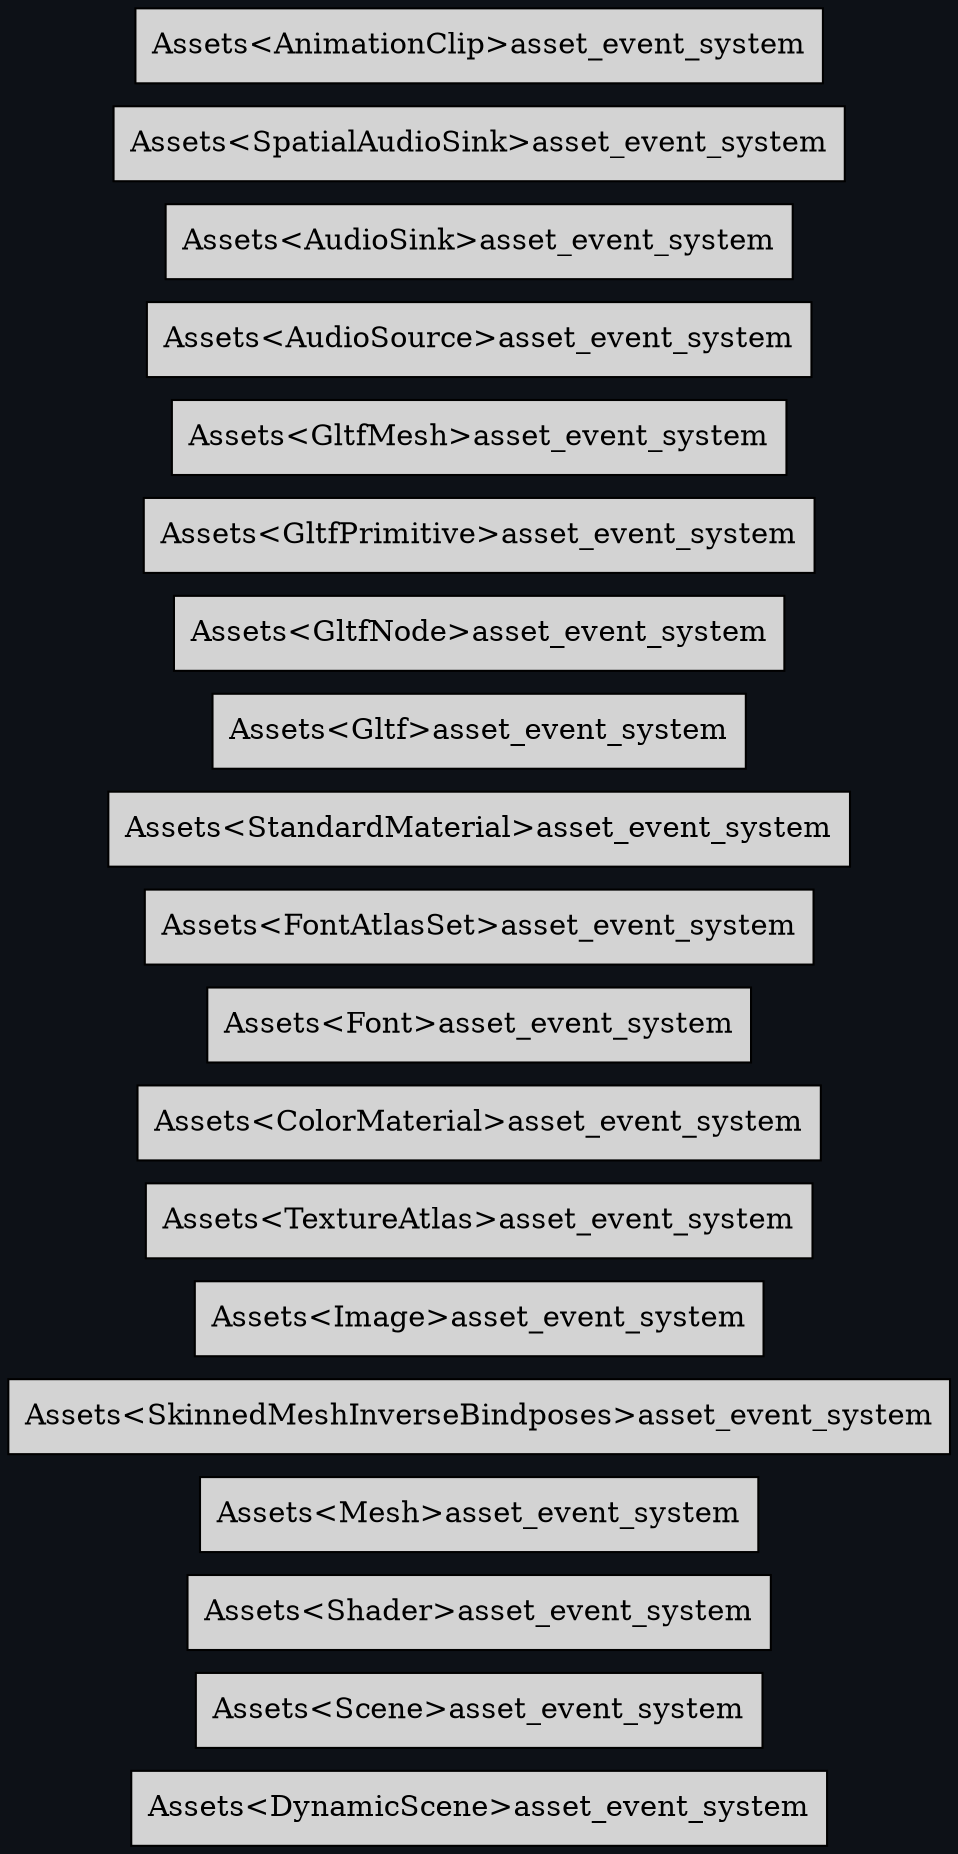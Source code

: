digraph "" {
	"compound"="true";
	"splines"="spline";
	"rankdir"="LR";
	"bgcolor"="#0d1117";
	"fontname"="Helvetica";
	"nodesep"="0.15";
	edge ["penwidth"="2"];
	node ["shape"="box", "style"="filled"];
	"node_System(0)" ["label"="Assets<DynamicScene>asset_event_system", "tooltip"="bevy_asset::assets::Assets<bevy_scene::dynamic_scene::DynamicScene>::asset_event_system"]
	"node_System(1)" ["label"="Assets<Scene>asset_event_system", "tooltip"="bevy_asset::assets::Assets<bevy_scene::scene::Scene>::asset_event_system"]
	"node_System(2)" ["label"="Assets<Shader>asset_event_system", "tooltip"="bevy_asset::assets::Assets<bevy_render::render_resource::shader::Shader>::asset_event_system"]
	"node_System(3)" ["label"="Assets<Mesh>asset_event_system", "tooltip"="bevy_asset::assets::Assets<bevy_render::mesh::mesh::Mesh>::asset_event_system"]
	"node_System(4)" ["label"="Assets<SkinnedMeshInverseBindposes>asset_event_system", "tooltip"="bevy_asset::assets::Assets<bevy_render::mesh::mesh::skinning::SkinnedMeshInverseBindposes>::asset_event_system"]
	"node_System(5)" ["label"="Assets<Image>asset_event_system", "tooltip"="bevy_asset::assets::Assets<bevy_render::texture::image::Image>::asset_event_system"]
	"node_System(6)" ["label"="Assets<TextureAtlas>asset_event_system", "tooltip"="bevy_asset::assets::Assets<bevy_sprite::texture_atlas::TextureAtlas>::asset_event_system"]
	"node_System(7)" ["label"="Assets<ColorMaterial>asset_event_system", "tooltip"="bevy_asset::assets::Assets<bevy_sprite::mesh2d::color_material::ColorMaterial>::asset_event_system"]
	"node_System(8)" ["label"="Assets<Font>asset_event_system", "tooltip"="bevy_asset::assets::Assets<bevy_text::font::Font>::asset_event_system"]
	"node_System(9)" ["label"="Assets<FontAtlasSet>asset_event_system", "tooltip"="bevy_asset::assets::Assets<bevy_text::font_atlas_set::FontAtlasSet>::asset_event_system"]
	"node_System(10)" ["label"="Assets<StandardMaterial>asset_event_system", "tooltip"="bevy_asset::assets::Assets<bevy_pbr::pbr_material::StandardMaterial>::asset_event_system"]
	"node_System(11)" ["label"="Assets<Gltf>asset_event_system", "tooltip"="bevy_asset::assets::Assets<bevy_gltf::Gltf>::asset_event_system"]
	"node_System(12)" ["label"="Assets<GltfNode>asset_event_system", "tooltip"="bevy_asset::assets::Assets<bevy_gltf::GltfNode>::asset_event_system"]
	"node_System(13)" ["label"="Assets<GltfPrimitive>asset_event_system", "tooltip"="bevy_asset::assets::Assets<bevy_gltf::GltfPrimitive>::asset_event_system"]
	"node_System(14)" ["label"="Assets<GltfMesh>asset_event_system", "tooltip"="bevy_asset::assets::Assets<bevy_gltf::GltfMesh>::asset_event_system"]
	"node_System(15)" ["label"="Assets<AudioSource>asset_event_system", "tooltip"="bevy_asset::assets::Assets<bevy_audio::audio_source::AudioSource>::asset_event_system"]
	"node_System(16)" ["label"="Assets<AudioSink>asset_event_system", "tooltip"="bevy_asset::assets::Assets<bevy_audio::sinks::AudioSink>::asset_event_system"]
	"node_System(17)" ["label"="Assets<SpatialAudioSink>asset_event_system", "tooltip"="bevy_asset::assets::Assets<bevy_audio::sinks::SpatialAudioSink>::asset_event_system"]
	"node_System(18)" ["label"="Assets<AnimationClip>asset_event_system", "tooltip"="bevy_asset::assets::Assets<bevy_animation::AnimationClip>::asset_event_system"]
}
